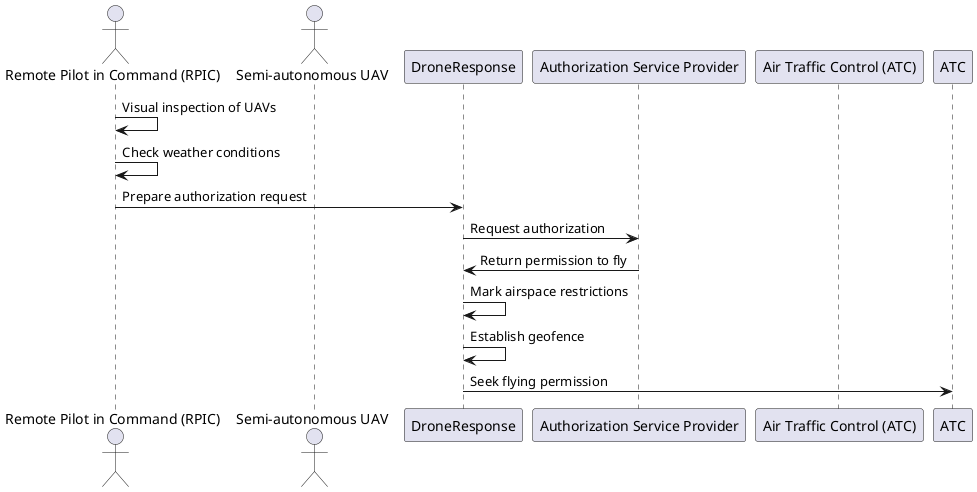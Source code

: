@startuml "Flight Authorization Sequence Diagram"

actor "Remote Pilot in Command (RPIC)" as RPIC
actor "Semi-autonomous UAV" as UAV
participant DroneResponse
participant "Authorization Service Provider" as ASP
participant "Air Traffic Control (ATC)"

RPIC -> RPIC: Visual inspection of UAVs
RPIC -> RPIC: Check weather conditions
RPIC -> DroneResponse: Prepare authorization request
DroneResponse -> ASP: Request authorization
ASP -> DroneResponse: Return permission to fly
DroneResponse -> DroneResponse: Mark airspace restrictions
DroneResponse -> DroneResponse: Establish geofence
DroneResponse -> ATC: Seek flying permission

@enduml
